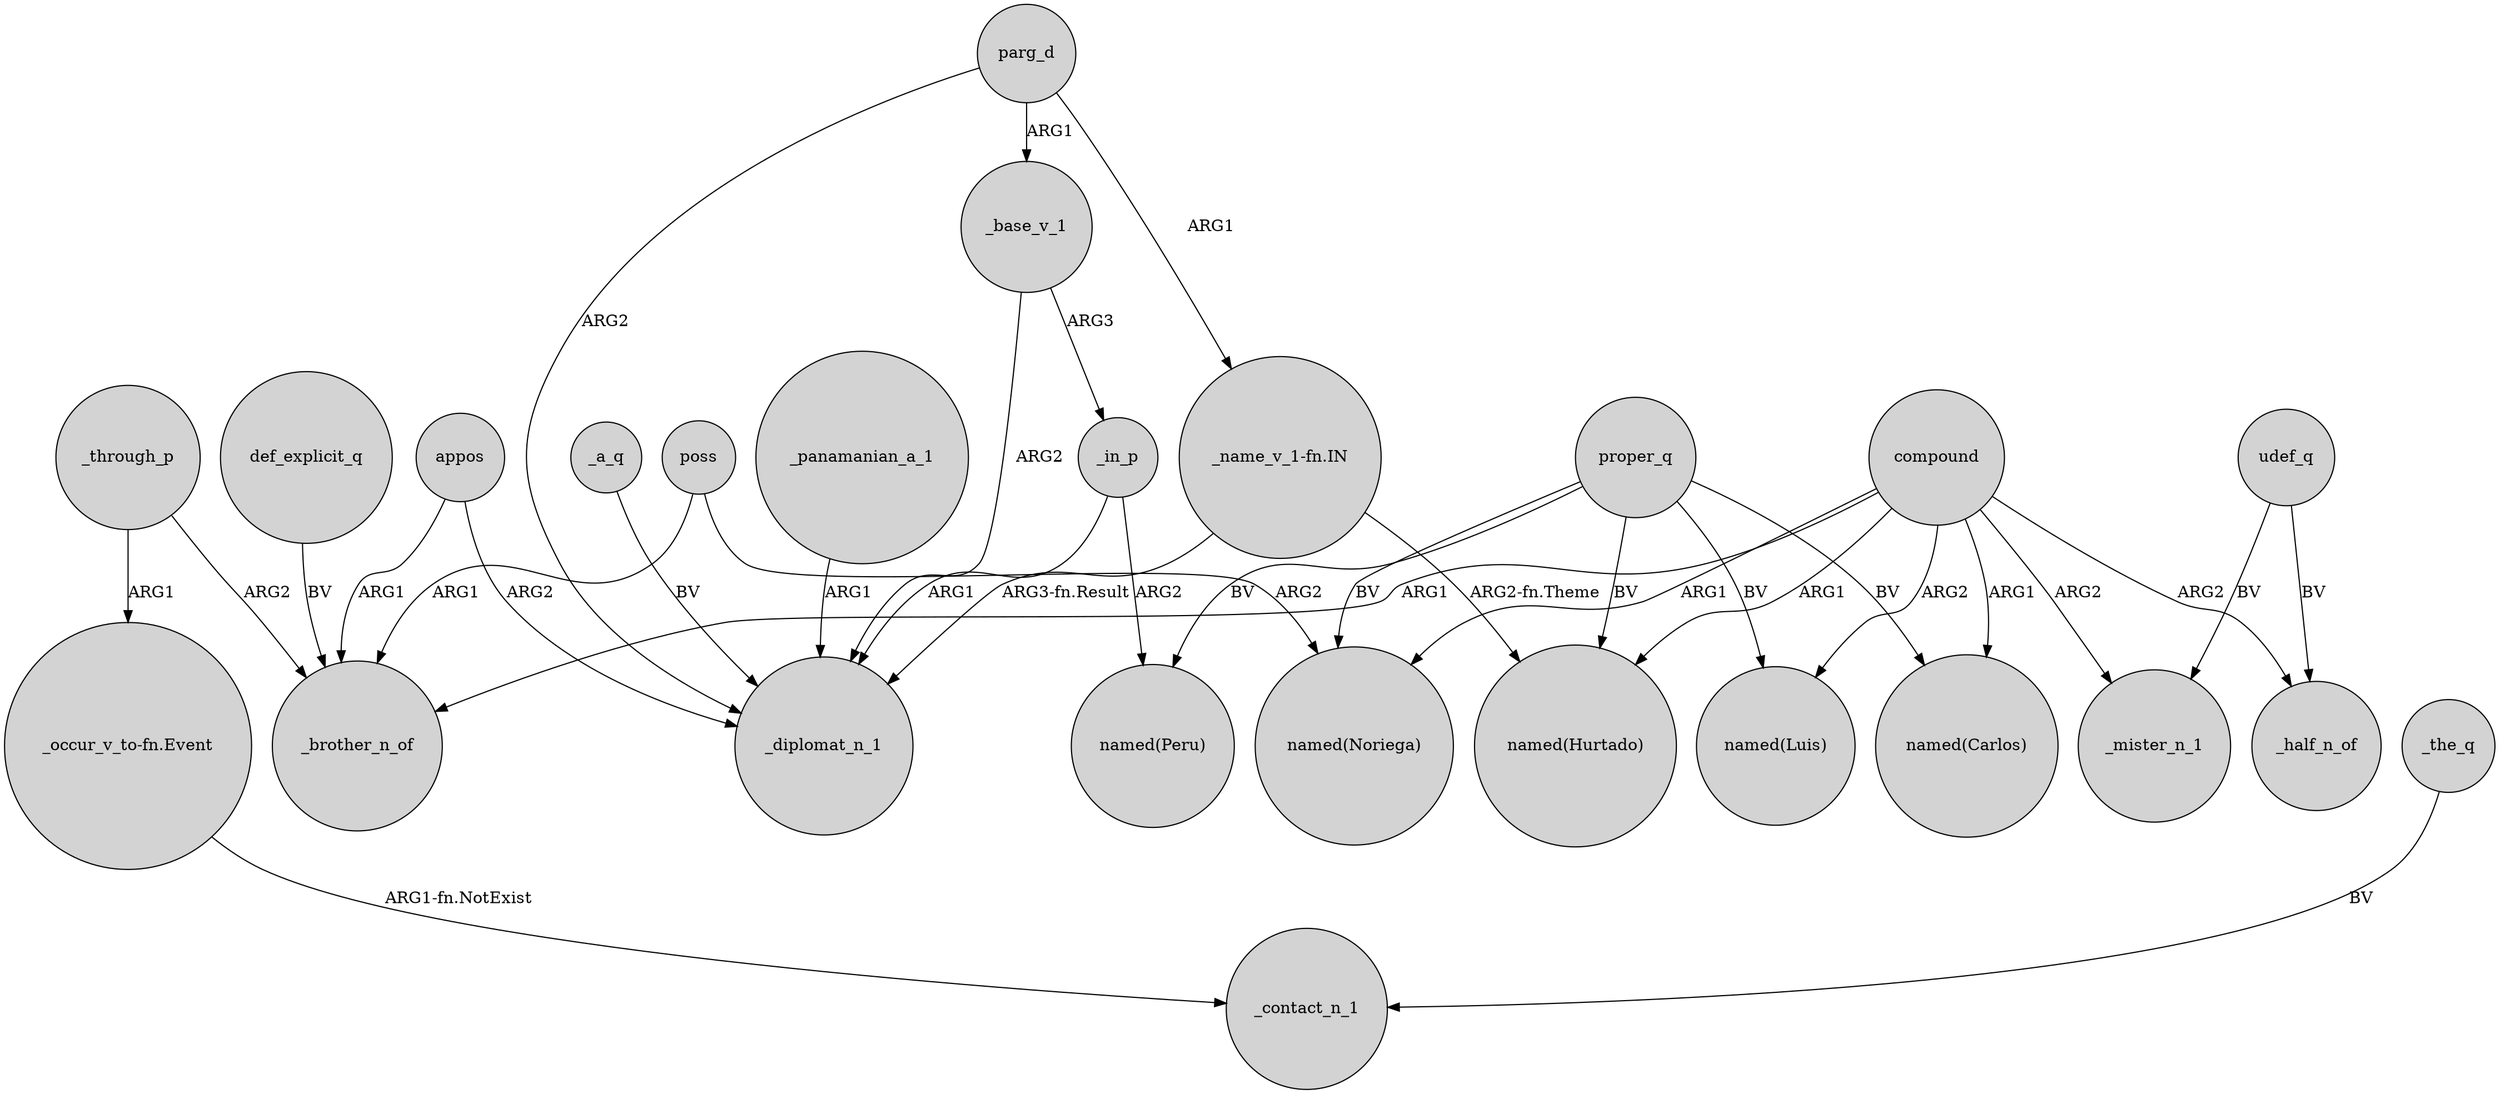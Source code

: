 digraph {
	node [shape=circle style=filled]
	poss -> _brother_n_of [label=ARG1]
	compound -> "named(Hurtado)" [label=ARG1]
	_in_p -> _diplomat_n_1 [label=ARG1]
	proper_q -> "named(Peru)" [label=BV]
	def_explicit_q -> _brother_n_of [label=BV]
	compound -> _mister_n_1 [label=ARG2]
	compound -> "named(Carlos)" [label=ARG1]
	udef_q -> _mister_n_1 [label=BV]
	udef_q -> _half_n_of [label=BV]
	proper_q -> "named(Noriega)" [label=BV]
	appos -> _diplomat_n_1 [label=ARG2]
	"_occur_v_to-fn.Event" -> _contact_n_1 [label="ARG1-fn.NotExist"]
	_through_p -> "_occur_v_to-fn.Event" [label=ARG1]
	compound -> "named(Luis)" [label=ARG2]
	"_name_v_1-fn.IN" -> _diplomat_n_1 [label="ARG3-fn.Result"]
	compound -> "named(Noriega)" [label=ARG1]
	_in_p -> "named(Peru)" [label=ARG2]
	compound -> _brother_n_of [label=ARG1]
	_base_v_1 -> _in_p [label=ARG3]
	_the_q -> _contact_n_1 [label=BV]
	proper_q -> "named(Carlos)" [label=BV]
	_panamanian_a_1 -> _diplomat_n_1 [label=ARG1]
	parg_d -> _base_v_1 [label=ARG1]
	parg_d -> _diplomat_n_1 [label=ARG2]
	proper_q -> "named(Hurtado)" [label=BV]
	compound -> _half_n_of [label=ARG2]
	appos -> _brother_n_of [label=ARG1]
	proper_q -> "named(Luis)" [label=BV]
	poss -> "named(Noriega)" [label=ARG2]
	_a_q -> _diplomat_n_1 [label=BV]
	_through_p -> _brother_n_of [label=ARG2]
	_base_v_1 -> _diplomat_n_1 [label=ARG2]
	parg_d -> "_name_v_1-fn.IN" [label=ARG1]
	"_name_v_1-fn.IN" -> "named(Hurtado)" [label="ARG2-fn.Theme"]
}
